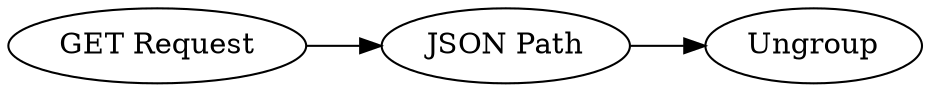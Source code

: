digraph {
	1 [label="GET Request"]
	2 [label="JSON Path"]
	3 [label=Ungroup]
	1 -> 2
	2 -> 3
	rankdir=LR
}
